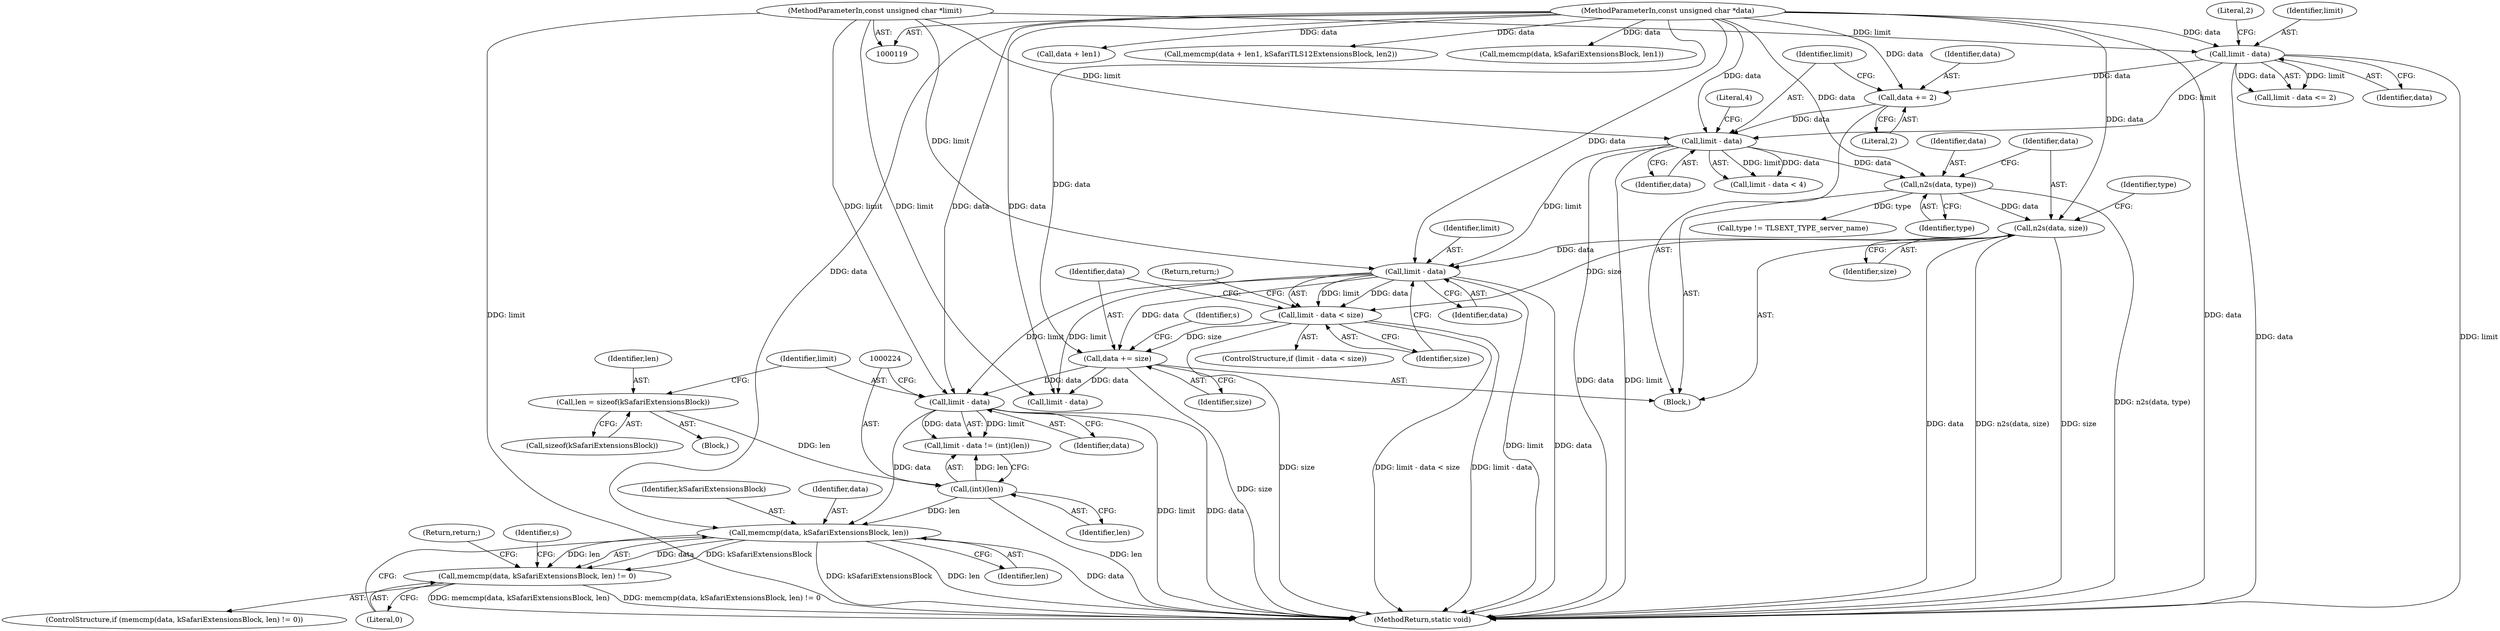 digraph "0_openssl_a004e72b95835136d3f1ea90517f706c24c03da7_1@API" {
"1000229" [label="(Call,memcmp(data, kSafariExtensionsBlock, len))"];
"1000220" [label="(Call,limit - data)"];
"1000158" [label="(Call,limit - data)"];
"1000140" [label="(Call,limit - data)"];
"1000130" [label="(Call,limit - data)"];
"1000122" [label="(MethodParameterIn,const unsigned char *limit)"];
"1000121" [label="(MethodParameterIn,const unsigned char *data)"];
"1000135" [label="(Call,data += 2)"];
"1000148" [label="(Call,n2s(data, size))"];
"1000145" [label="(Call,n2s(data, type))"];
"1000163" [label="(Call,data += size)"];
"1000157" [label="(Call,limit - data < size)"];
"1000223" [label="(Call,(int)(len))"];
"1000214" [label="(Call,len = sizeof(kSafariExtensionsBlock))"];
"1000228" [label="(Call,memcmp(data, kSafariExtensionsBlock, len) != 0)"];
"1000157" [label="(Call,limit - data < size)"];
"1000123" [label="(Block,)"];
"1000234" [label="(Return,return;)"];
"1000222" [label="(Identifier,data)"];
"1000136" [label="(Identifier,data)"];
"1000121" [label="(MethodParameterIn,const unsigned char *data)"];
"1000158" [label="(Call,limit - data)"];
"1000212" [label="(Block,)"];
"1000148" [label="(Call,n2s(data, size))"];
"1000129" [label="(Call,limit - data <= 2)"];
"1000159" [label="(Identifier,limit)"];
"1000219" [label="(Call,limit - data != (int)(len))"];
"1000184" [label="(Call,limit - data)"];
"1000142" [label="(Identifier,data)"];
"1000221" [label="(Identifier,limit)"];
"1000214" [label="(Call,len = sizeof(kSafariExtensionsBlock))"];
"1000169" [label="(Identifier,s)"];
"1000223" [label="(Call,(int)(len))"];
"1000231" [label="(Identifier,kSafariExtensionsBlock)"];
"1000229" [label="(Call,memcmp(data, kSafariExtensionsBlock, len))"];
"1000228" [label="(Call,memcmp(data, kSafariExtensionsBlock, len) != 0)"];
"1000152" [label="(Call,type != TLSEXT_TYPE_server_name)"];
"1000133" [label="(Literal,2)"];
"1000137" [label="(Literal,2)"];
"1000162" [label="(Return,return;)"];
"1000140" [label="(Call,limit - data)"];
"1000149" [label="(Identifier,data)"];
"1000135" [label="(Call,data += 2)"];
"1000225" [label="(Identifier,len)"];
"1000204" [label="(Call,data + len1)"];
"1000227" [label="(ControlStructure,if (memcmp(data, kSafariExtensionsBlock, len) != 0))"];
"1000203" [label="(Call,memcmp(data + len1, kSafariTLS12ExtensionsBlock, len2))"];
"1000146" [label="(Identifier,data)"];
"1000165" [label="(Identifier,size)"];
"1000195" [label="(Call,memcmp(data, kSafariExtensionsBlock, len1))"];
"1000215" [label="(Identifier,len)"];
"1000141" [label="(Identifier,limit)"];
"1000164" [label="(Identifier,data)"];
"1000161" [label="(Identifier,size)"];
"1000163" [label="(Call,data += size)"];
"1000230" [label="(Identifier,data)"];
"1000143" [label="(Literal,4)"];
"1000122" [label="(MethodParameterIn,const unsigned char *limit)"];
"1000139" [label="(Call,limit - data < 4)"];
"1000150" [label="(Identifier,size)"];
"1000156" [label="(ControlStructure,if (limit - data < size))"];
"1000232" [label="(Identifier,len)"];
"1000145" [label="(Call,n2s(data, type))"];
"1000147" [label="(Identifier,type)"];
"1000220" [label="(Call,limit - data)"];
"1000132" [label="(Identifier,data)"];
"1000160" [label="(Identifier,data)"];
"1000130" [label="(Call,limit - data)"];
"1000153" [label="(Identifier,type)"];
"1000242" [label="(MethodReturn,static void)"];
"1000216" [label="(Call,sizeof(kSafariExtensionsBlock))"];
"1000233" [label="(Literal,0)"];
"1000131" [label="(Identifier,limit)"];
"1000238" [label="(Identifier,s)"];
"1000229" -> "1000228"  [label="AST: "];
"1000229" -> "1000232"  [label="CFG: "];
"1000230" -> "1000229"  [label="AST: "];
"1000231" -> "1000229"  [label="AST: "];
"1000232" -> "1000229"  [label="AST: "];
"1000233" -> "1000229"  [label="CFG: "];
"1000229" -> "1000242"  [label="DDG: kSafariExtensionsBlock"];
"1000229" -> "1000242"  [label="DDG: len"];
"1000229" -> "1000242"  [label="DDG: data"];
"1000229" -> "1000228"  [label="DDG: data"];
"1000229" -> "1000228"  [label="DDG: kSafariExtensionsBlock"];
"1000229" -> "1000228"  [label="DDG: len"];
"1000220" -> "1000229"  [label="DDG: data"];
"1000121" -> "1000229"  [label="DDG: data"];
"1000223" -> "1000229"  [label="DDG: len"];
"1000220" -> "1000219"  [label="AST: "];
"1000220" -> "1000222"  [label="CFG: "];
"1000221" -> "1000220"  [label="AST: "];
"1000222" -> "1000220"  [label="AST: "];
"1000224" -> "1000220"  [label="CFG: "];
"1000220" -> "1000242"  [label="DDG: limit"];
"1000220" -> "1000242"  [label="DDG: data"];
"1000220" -> "1000219"  [label="DDG: limit"];
"1000220" -> "1000219"  [label="DDG: data"];
"1000158" -> "1000220"  [label="DDG: limit"];
"1000122" -> "1000220"  [label="DDG: limit"];
"1000163" -> "1000220"  [label="DDG: data"];
"1000121" -> "1000220"  [label="DDG: data"];
"1000158" -> "1000157"  [label="AST: "];
"1000158" -> "1000160"  [label="CFG: "];
"1000159" -> "1000158"  [label="AST: "];
"1000160" -> "1000158"  [label="AST: "];
"1000161" -> "1000158"  [label="CFG: "];
"1000158" -> "1000242"  [label="DDG: limit"];
"1000158" -> "1000242"  [label="DDG: data"];
"1000158" -> "1000157"  [label="DDG: limit"];
"1000158" -> "1000157"  [label="DDG: data"];
"1000140" -> "1000158"  [label="DDG: limit"];
"1000122" -> "1000158"  [label="DDG: limit"];
"1000148" -> "1000158"  [label="DDG: data"];
"1000121" -> "1000158"  [label="DDG: data"];
"1000158" -> "1000163"  [label="DDG: data"];
"1000158" -> "1000184"  [label="DDG: limit"];
"1000140" -> "1000139"  [label="AST: "];
"1000140" -> "1000142"  [label="CFG: "];
"1000141" -> "1000140"  [label="AST: "];
"1000142" -> "1000140"  [label="AST: "];
"1000143" -> "1000140"  [label="CFG: "];
"1000140" -> "1000242"  [label="DDG: data"];
"1000140" -> "1000242"  [label="DDG: limit"];
"1000140" -> "1000139"  [label="DDG: limit"];
"1000140" -> "1000139"  [label="DDG: data"];
"1000130" -> "1000140"  [label="DDG: limit"];
"1000122" -> "1000140"  [label="DDG: limit"];
"1000135" -> "1000140"  [label="DDG: data"];
"1000121" -> "1000140"  [label="DDG: data"];
"1000140" -> "1000145"  [label="DDG: data"];
"1000130" -> "1000129"  [label="AST: "];
"1000130" -> "1000132"  [label="CFG: "];
"1000131" -> "1000130"  [label="AST: "];
"1000132" -> "1000130"  [label="AST: "];
"1000133" -> "1000130"  [label="CFG: "];
"1000130" -> "1000242"  [label="DDG: data"];
"1000130" -> "1000242"  [label="DDG: limit"];
"1000130" -> "1000129"  [label="DDG: limit"];
"1000130" -> "1000129"  [label="DDG: data"];
"1000122" -> "1000130"  [label="DDG: limit"];
"1000121" -> "1000130"  [label="DDG: data"];
"1000130" -> "1000135"  [label="DDG: data"];
"1000122" -> "1000119"  [label="AST: "];
"1000122" -> "1000242"  [label="DDG: limit"];
"1000122" -> "1000184"  [label="DDG: limit"];
"1000121" -> "1000119"  [label="AST: "];
"1000121" -> "1000242"  [label="DDG: data"];
"1000121" -> "1000135"  [label="DDG: data"];
"1000121" -> "1000145"  [label="DDG: data"];
"1000121" -> "1000148"  [label="DDG: data"];
"1000121" -> "1000163"  [label="DDG: data"];
"1000121" -> "1000184"  [label="DDG: data"];
"1000121" -> "1000195"  [label="DDG: data"];
"1000121" -> "1000203"  [label="DDG: data"];
"1000121" -> "1000204"  [label="DDG: data"];
"1000135" -> "1000123"  [label="AST: "];
"1000135" -> "1000137"  [label="CFG: "];
"1000136" -> "1000135"  [label="AST: "];
"1000137" -> "1000135"  [label="AST: "];
"1000141" -> "1000135"  [label="CFG: "];
"1000148" -> "1000123"  [label="AST: "];
"1000148" -> "1000150"  [label="CFG: "];
"1000149" -> "1000148"  [label="AST: "];
"1000150" -> "1000148"  [label="AST: "];
"1000153" -> "1000148"  [label="CFG: "];
"1000148" -> "1000242"  [label="DDG: data"];
"1000148" -> "1000242"  [label="DDG: n2s(data, size)"];
"1000148" -> "1000242"  [label="DDG: size"];
"1000145" -> "1000148"  [label="DDG: data"];
"1000148" -> "1000157"  [label="DDG: size"];
"1000145" -> "1000123"  [label="AST: "];
"1000145" -> "1000147"  [label="CFG: "];
"1000146" -> "1000145"  [label="AST: "];
"1000147" -> "1000145"  [label="AST: "];
"1000149" -> "1000145"  [label="CFG: "];
"1000145" -> "1000242"  [label="DDG: n2s(data, type)"];
"1000145" -> "1000152"  [label="DDG: type"];
"1000163" -> "1000123"  [label="AST: "];
"1000163" -> "1000165"  [label="CFG: "];
"1000164" -> "1000163"  [label="AST: "];
"1000165" -> "1000163"  [label="AST: "];
"1000169" -> "1000163"  [label="CFG: "];
"1000163" -> "1000242"  [label="DDG: size"];
"1000157" -> "1000163"  [label="DDG: size"];
"1000163" -> "1000184"  [label="DDG: data"];
"1000157" -> "1000156"  [label="AST: "];
"1000157" -> "1000161"  [label="CFG: "];
"1000161" -> "1000157"  [label="AST: "];
"1000162" -> "1000157"  [label="CFG: "];
"1000164" -> "1000157"  [label="CFG: "];
"1000157" -> "1000242"  [label="DDG: limit - data < size"];
"1000157" -> "1000242"  [label="DDG: limit - data"];
"1000157" -> "1000242"  [label="DDG: size"];
"1000223" -> "1000219"  [label="AST: "];
"1000223" -> "1000225"  [label="CFG: "];
"1000224" -> "1000223"  [label="AST: "];
"1000225" -> "1000223"  [label="AST: "];
"1000219" -> "1000223"  [label="CFG: "];
"1000223" -> "1000242"  [label="DDG: len"];
"1000223" -> "1000219"  [label="DDG: len"];
"1000214" -> "1000223"  [label="DDG: len"];
"1000214" -> "1000212"  [label="AST: "];
"1000214" -> "1000216"  [label="CFG: "];
"1000215" -> "1000214"  [label="AST: "];
"1000216" -> "1000214"  [label="AST: "];
"1000221" -> "1000214"  [label="CFG: "];
"1000228" -> "1000227"  [label="AST: "];
"1000228" -> "1000233"  [label="CFG: "];
"1000233" -> "1000228"  [label="AST: "];
"1000234" -> "1000228"  [label="CFG: "];
"1000238" -> "1000228"  [label="CFG: "];
"1000228" -> "1000242"  [label="DDG: memcmp(data, kSafariExtensionsBlock, len) != 0"];
"1000228" -> "1000242"  [label="DDG: memcmp(data, kSafariExtensionsBlock, len)"];
}
